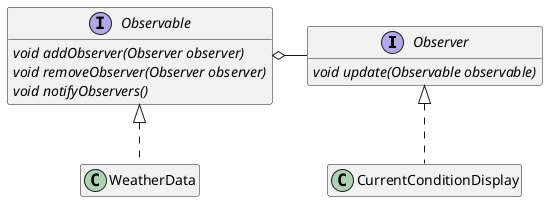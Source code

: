 @startuml
interface Observer {
    {abstract} void update(Observable observable)
}

interface Observable {
    {abstract} void addObserver(Observer observer)
    {abstract} void removeObserver(Observer observer)
    {abstract} void notifyObservers()
}

class CurrentConditionDisplay implements Observer
class WeatherData implements Observable

Observable o- Observer

hide empty members
@enduml
